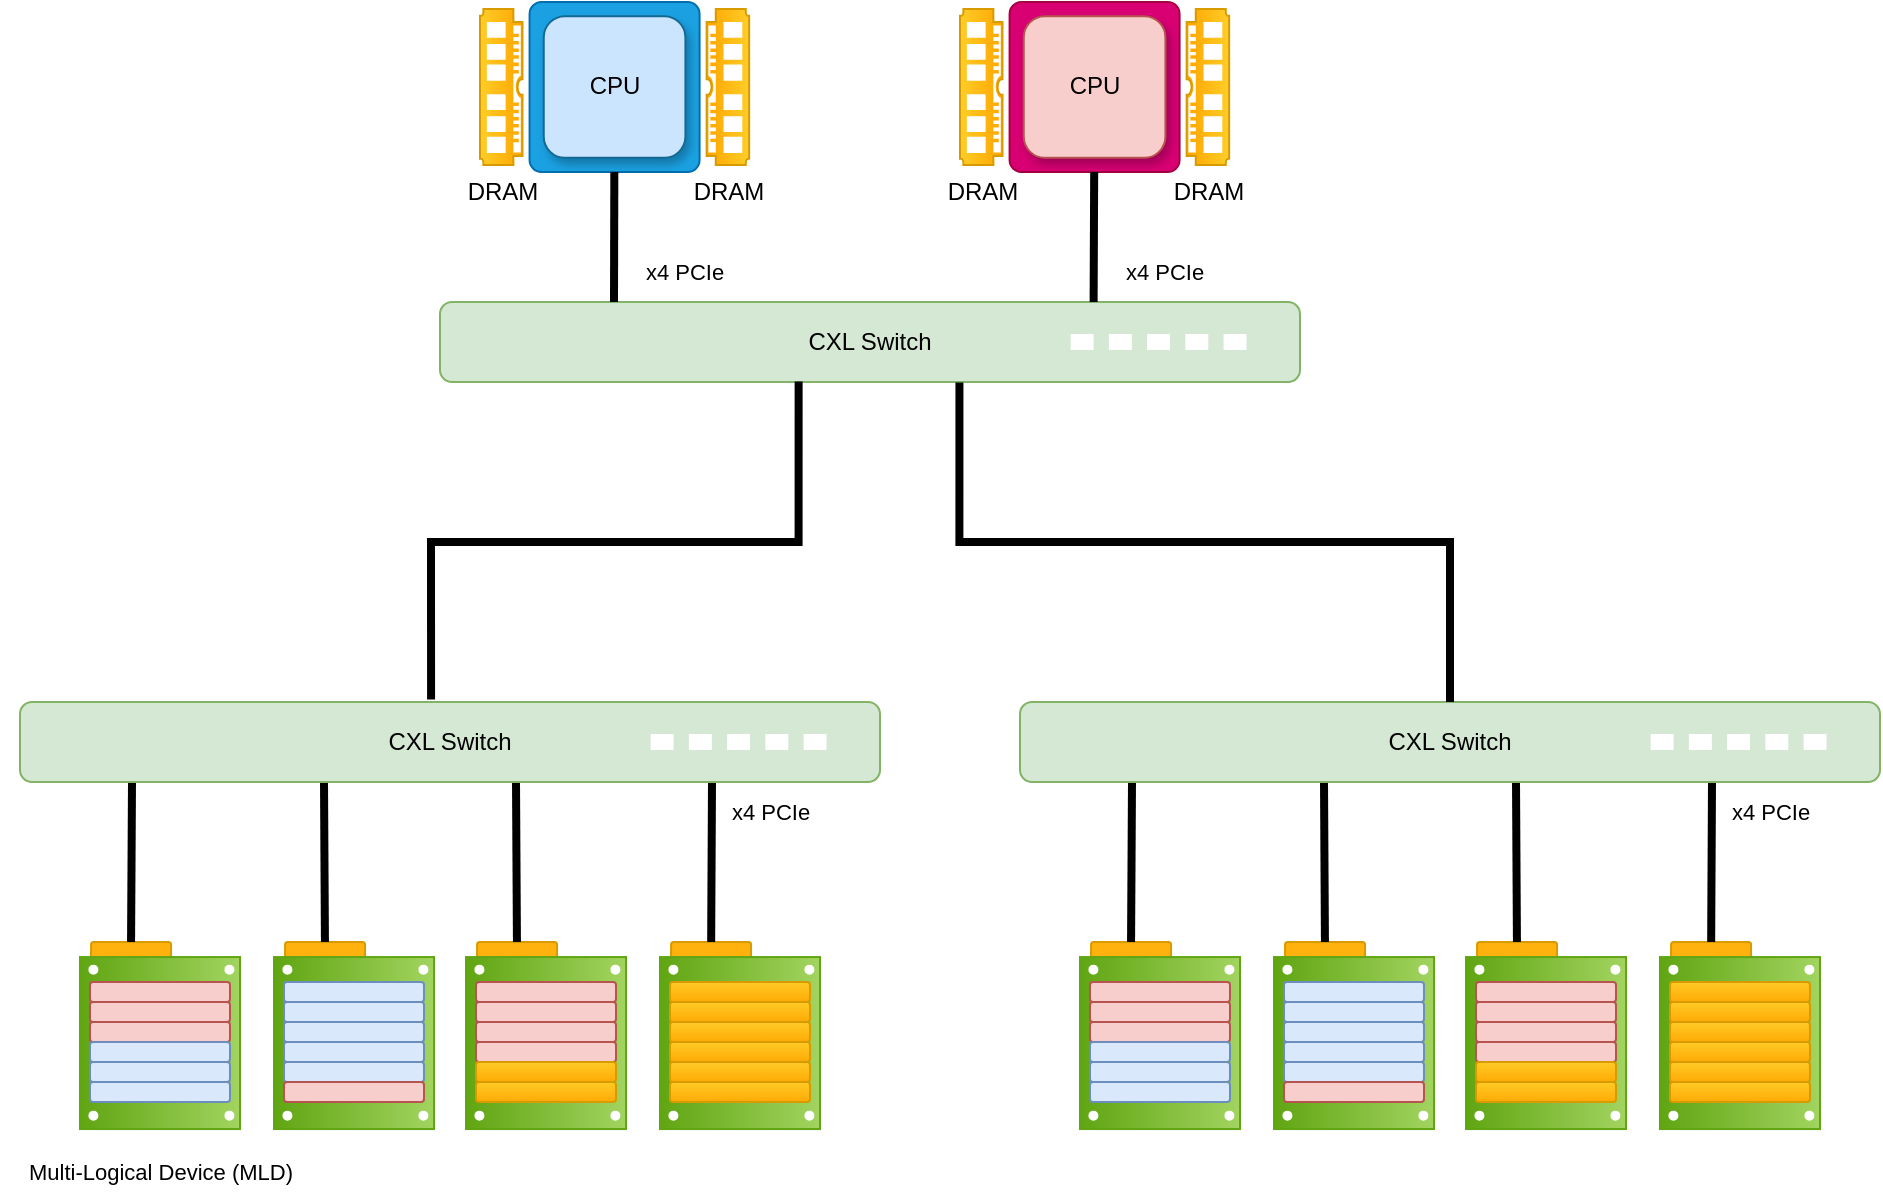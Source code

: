 <mxfile version="24.2.2" type="github">
  <diagram name="Page-1" id="A8W0ZlJkRZm1EOQpJBz_">
    <mxGraphModel dx="1273" dy="849" grid="1" gridSize="10" guides="1" tooltips="1" connect="1" arrows="1" fold="1" page="1" pageScale="1" pageWidth="850" pageHeight="1100" math="0" shadow="0">
      <root>
        <mxCell id="0" />
        <mxCell id="1" parent="0" />
        <mxCell id="uq200lhuQBNym-ZLv9r4-198" value="x4 PCIe" style="text;html=1;align=center;verticalAlign=middle;resizable=0;points=[];autosize=1;strokeColor=none;fillColor=none;fontFamily=Helvetica;fontSize=11;fontColor=default;labelBackgroundColor=default;" parent="1" vertex="1">
          <mxGeometry x="412.0" y="210" width="60" height="30" as="geometry" />
        </mxCell>
        <mxCell id="siB9gwOaP5ev9PkQdLU9-36" value="" style="group" parent="1" vertex="1" connectable="0">
          <mxGeometry x="320" y="240" width="430" height="40" as="geometry" />
        </mxCell>
        <mxCell id="siB9gwOaP5ev9PkQdLU9-27" value="CXL Switch" style="rounded=1;whiteSpace=wrap;html=1;fillColor=#d5e8d4;strokeColor=#82b366;" parent="siB9gwOaP5ev9PkQdLU9-36" vertex="1">
          <mxGeometry width="430" height="40" as="geometry" />
        </mxCell>
        <mxCell id="siB9gwOaP5ev9PkQdLU9-28" value="" style="rounded=0;whiteSpace=wrap;html=1;strokeColor=none;" parent="siB9gwOaP5ev9PkQdLU9-36" vertex="1">
          <mxGeometry x="315.333" y="16" width="11.467" height="8" as="geometry" />
        </mxCell>
        <mxCell id="siB9gwOaP5ev9PkQdLU9-32" value="" style="rounded=0;whiteSpace=wrap;html=1;strokeColor=none;" parent="siB9gwOaP5ev9PkQdLU9-36" vertex="1">
          <mxGeometry x="334.444" y="16" width="11.467" height="8" as="geometry" />
        </mxCell>
        <mxCell id="siB9gwOaP5ev9PkQdLU9-33" value="" style="rounded=0;whiteSpace=wrap;html=1;strokeColor=none;" parent="siB9gwOaP5ev9PkQdLU9-36" vertex="1">
          <mxGeometry x="353.556" y="16" width="11.467" height="8" as="geometry" />
        </mxCell>
        <mxCell id="siB9gwOaP5ev9PkQdLU9-34" value="" style="rounded=0;whiteSpace=wrap;html=1;strokeColor=none;" parent="siB9gwOaP5ev9PkQdLU9-36" vertex="1">
          <mxGeometry x="372.667" y="16" width="11.467" height="8" as="geometry" />
        </mxCell>
        <mxCell id="siB9gwOaP5ev9PkQdLU9-35" value="" style="rounded=0;whiteSpace=wrap;html=1;strokeColor=none;" parent="siB9gwOaP5ev9PkQdLU9-36" vertex="1">
          <mxGeometry x="391.778" y="16" width="11.467" height="8" as="geometry" />
        </mxCell>
        <mxCell id="siB9gwOaP5ev9PkQdLU9-102" value="" style="group" parent="1" vertex="1" connectable="0">
          <mxGeometry x="340" y="90" width="134.58" height="85" as="geometry" />
        </mxCell>
        <mxCell id="uq200lhuQBNym-ZLv9r4-11" value="" style="group;fillColor=default;gradientColor=none;strokeColor=none;" parent="siB9gwOaP5ev9PkQdLU9-102" connectable="0" vertex="1">
          <mxGeometry x="24.791" width="84.998" height="85" as="geometry" />
        </mxCell>
        <mxCell id="uq200lhuQBNym-ZLv9r4-2" value="" style="rounded=1;whiteSpace=wrap;html=1;arcSize=7;fillColor=#1ba1e2;strokeColor=#006EAF;fontColor=#ffffff;" parent="uq200lhuQBNym-ZLv9r4-11" vertex="1">
          <mxGeometry width="84.998" height="85" as="geometry" />
        </mxCell>
        <mxCell id="uq200lhuQBNym-ZLv9r4-3" value="CPU" style="rounded=1;whiteSpace=wrap;html=1;fillColor=#cce5ff;strokeColor=#146994;shadow=1;" parent="uq200lhuQBNym-ZLv9r4-11" vertex="1">
          <mxGeometry x="7.083" y="7.083" width="70.832" height="70.833" as="geometry" />
        </mxCell>
        <mxCell id="uq200lhuQBNym-ZLv9r4-13" value="DRAM" style="pointerEvents=1;shadow=0;dashed=0;html=1;strokeColor=#d79b00;fillColor=#ffcd28;labelPosition=center;verticalLabelPosition=bottom;verticalAlign=top;align=center;outlineConnect=0;shape=mxgraph.veeam.ram;fillStyle=auto;direction=north;gradientColor=#ffa500;" parent="siB9gwOaP5ev9PkQdLU9-102" vertex="1">
          <mxGeometry y="3.542" width="21.249" height="77.917" as="geometry" />
        </mxCell>
        <mxCell id="uq200lhuQBNym-ZLv9r4-48" value="DRAM" style="pointerEvents=1;shadow=0;dashed=0;html=1;strokeColor=#d79b00;fillColor=#ffcd28;labelPosition=center;verticalLabelPosition=bottom;verticalAlign=top;align=center;outlineConnect=0;shape=mxgraph.veeam.ram;fillStyle=auto;direction=south;gradientColor=#ffa500;flipV=1;" parent="siB9gwOaP5ev9PkQdLU9-102" vertex="1">
          <mxGeometry x="113.331" y="3.542" width="21.249" height="77.917" as="geometry" />
        </mxCell>
        <mxCell id="siB9gwOaP5ev9PkQdLU9-103" value="x4 PCIe" style="text;html=1;align=center;verticalAlign=middle;resizable=0;points=[];autosize=1;strokeColor=none;fillColor=none;fontFamily=Helvetica;fontSize=11;fontColor=default;labelBackgroundColor=default;" parent="1" vertex="1">
          <mxGeometry x="652" y="210" width="60" height="30" as="geometry" />
        </mxCell>
        <mxCell id="siB9gwOaP5ev9PkQdLU9-106" value="" style="group" parent="1" vertex="1" connectable="0">
          <mxGeometry x="580" y="90" width="134.58" height="85" as="geometry" />
        </mxCell>
        <mxCell id="siB9gwOaP5ev9PkQdLU9-107" value="" style="group;fillColor=default;gradientColor=none;strokeColor=none;" parent="siB9gwOaP5ev9PkQdLU9-106" connectable="0" vertex="1">
          <mxGeometry x="24.791" width="84.998" height="85" as="geometry" />
        </mxCell>
        <mxCell id="siB9gwOaP5ev9PkQdLU9-108" value="" style="rounded=1;whiteSpace=wrap;html=1;arcSize=7;fillColor=#d80073;strokeColor=#A50040;fontColor=#ffffff;" parent="siB9gwOaP5ev9PkQdLU9-107" vertex="1">
          <mxGeometry width="84.998" height="85" as="geometry" />
        </mxCell>
        <mxCell id="siB9gwOaP5ev9PkQdLU9-109" value="CPU" style="rounded=1;whiteSpace=wrap;html=1;fillColor=#f8cecc;strokeColor=#b85450;shadow=1;" parent="siB9gwOaP5ev9PkQdLU9-107" vertex="1">
          <mxGeometry x="7.083" y="7.083" width="70.832" height="70.833" as="geometry" />
        </mxCell>
        <mxCell id="siB9gwOaP5ev9PkQdLU9-110" value="DRAM" style="pointerEvents=1;shadow=0;dashed=0;html=1;strokeColor=#d79b00;fillColor=#ffcd28;labelPosition=center;verticalLabelPosition=bottom;verticalAlign=top;align=center;outlineConnect=0;shape=mxgraph.veeam.ram;fillStyle=auto;direction=north;gradientColor=#ffa500;" parent="siB9gwOaP5ev9PkQdLU9-106" vertex="1">
          <mxGeometry y="3.542" width="21.249" height="77.917" as="geometry" />
        </mxCell>
        <mxCell id="siB9gwOaP5ev9PkQdLU9-111" value="DRAM" style="pointerEvents=1;shadow=0;dashed=0;html=1;strokeColor=#d79b00;fillColor=#ffcd28;labelPosition=center;verticalLabelPosition=bottom;verticalAlign=top;align=center;outlineConnect=0;shape=mxgraph.veeam.ram;fillStyle=auto;direction=south;gradientColor=#ffa500;flipV=1;" parent="siB9gwOaP5ev9PkQdLU9-106" vertex="1">
          <mxGeometry x="113.331" y="3.542" width="21.249" height="77.917" as="geometry" />
        </mxCell>
        <mxCell id="j0kA9mQv0XeUaCMalJ7W-1" style="rounded=0;orthogonalLoop=1;jettySize=auto;html=1;endArrow=none;endFill=0;strokeWidth=4;" parent="1" source="uq200lhuQBNym-ZLv9r4-2" edge="1">
          <mxGeometry relative="1" as="geometry">
            <mxPoint x="407" y="240" as="targetPoint" />
          </mxGeometry>
        </mxCell>
        <mxCell id="j0kA9mQv0XeUaCMalJ7W-2" style="rounded=0;orthogonalLoop=1;jettySize=auto;html=1;entryX=0.76;entryY=0;entryDx=0;entryDy=0;entryPerimeter=0;strokeColor=default;strokeWidth=4;align=center;verticalAlign=middle;fontFamily=Helvetica;fontSize=11;fontColor=default;labelBackgroundColor=default;endArrow=none;endFill=0;" parent="1" source="siB9gwOaP5ev9PkQdLU9-108" target="siB9gwOaP5ev9PkQdLU9-27" edge="1">
          <mxGeometry relative="1" as="geometry" />
        </mxCell>
        <mxCell id="VBqdkLWTMI1Qyz4IS_f9-118" value="" style="group" connectable="0" vertex="1" parent="1">
          <mxGeometry x="333.0" y="559.999" width="80" height="93.531" as="geometry" />
        </mxCell>
        <mxCell id="VBqdkLWTMI1Qyz4IS_f9-119" value="" style="rounded=1;whiteSpace=wrap;html=1;direction=south;fillColor=#ffb20d;arcSize=7;strokeColor=#d79b00;rotation=90;" vertex="1" parent="VBqdkLWTMI1Qyz4IS_f9-118">
          <mxGeometry x="15.71" y="-10.179" width="19.641" height="40" as="geometry" />
        </mxCell>
        <mxCell id="VBqdkLWTMI1Qyz4IS_f9-120" value="" style="rounded=0;whiteSpace=wrap;html=1;strokeWidth=1;fillColor=#a2d460;strokeColor=#60a512;fontSize=10;gradientColor=#60a512;rotation=90;" vertex="1" parent="VBqdkLWTMI1Qyz4IS_f9-118">
          <mxGeometry x="-3.0" y="10.531" width="86" height="80" as="geometry" />
        </mxCell>
        <mxCell id="VBqdkLWTMI1Qyz4IS_f9-121" value="" style="ellipse;whiteSpace=wrap;html=1;aspect=fixed;strokeWidth=3;shadow=0;strokeColor=#ffffff;rotation=90;" vertex="1" parent="VBqdkLWTMI1Qyz4IS_f9-118">
          <mxGeometry x="73.71" y="12.821" width="2" height="2" as="geometry" />
        </mxCell>
        <mxCell id="VBqdkLWTMI1Qyz4IS_f9-122" value="" style="ellipse;whiteSpace=wrap;html=1;aspect=fixed;strokeWidth=3;shadow=0;strokeColor=#ffffff;rotation=90;" vertex="1" parent="VBqdkLWTMI1Qyz4IS_f9-118">
          <mxGeometry x="73.71" y="85.821" width="2" height="2" as="geometry" />
        </mxCell>
        <mxCell id="VBqdkLWTMI1Qyz4IS_f9-123" value="" style="ellipse;whiteSpace=wrap;html=1;aspect=fixed;strokeWidth=3;shadow=0;strokeColor=#ffffff;rotation=90;" vertex="1" parent="VBqdkLWTMI1Qyz4IS_f9-118">
          <mxGeometry x="5.71" y="12.821" width="2" height="2" as="geometry" />
        </mxCell>
        <mxCell id="VBqdkLWTMI1Qyz4IS_f9-124" value="" style="ellipse;whiteSpace=wrap;html=1;aspect=fixed;strokeWidth=3;shadow=0;strokeColor=#ffffff;rotation=90;" vertex="1" parent="VBqdkLWTMI1Qyz4IS_f9-118">
          <mxGeometry x="5.71" y="85.821" width="2" height="2" as="geometry" />
        </mxCell>
        <mxCell id="VBqdkLWTMI1Qyz4IS_f9-125" value="" style="rounded=1;whiteSpace=wrap;html=1;fillColor=#f8cecc;strokeColor=#b85450;" vertex="1" parent="VBqdkLWTMI1Qyz4IS_f9-118">
          <mxGeometry x="5" y="20" width="70" height="10" as="geometry" />
        </mxCell>
        <mxCell id="VBqdkLWTMI1Qyz4IS_f9-126" value="" style="rounded=1;whiteSpace=wrap;html=1;fillColor=#f8cecc;strokeColor=#b85450;" vertex="1" parent="VBqdkLWTMI1Qyz4IS_f9-118">
          <mxGeometry x="5" y="30" width="70" height="10" as="geometry" />
        </mxCell>
        <mxCell id="VBqdkLWTMI1Qyz4IS_f9-127" value="" style="rounded=1;whiteSpace=wrap;html=1;fillColor=#f8cecc;strokeColor=#b85450;" vertex="1" parent="VBqdkLWTMI1Qyz4IS_f9-118">
          <mxGeometry x="5" y="40" width="70" height="10" as="geometry" />
        </mxCell>
        <mxCell id="VBqdkLWTMI1Qyz4IS_f9-128" value="" style="rounded=1;whiteSpace=wrap;html=1;fillColor=#f8cecc;strokeColor=#b85450;" vertex="1" parent="VBqdkLWTMI1Qyz4IS_f9-118">
          <mxGeometry x="5" y="50" width="70" height="10" as="geometry" />
        </mxCell>
        <mxCell id="VBqdkLWTMI1Qyz4IS_f9-129" value="" style="rounded=1;whiteSpace=wrap;html=1;gradientColor=#ffaa05;fillColor=#ffcb26;strokeColor=#d79b00;" vertex="1" parent="VBqdkLWTMI1Qyz4IS_f9-118">
          <mxGeometry x="5" y="60" width="70" height="10" as="geometry" />
        </mxCell>
        <mxCell id="VBqdkLWTMI1Qyz4IS_f9-130" value="" style="rounded=1;whiteSpace=wrap;html=1;gradientColor=#ffaa05;fillColor=#ffcb26;strokeColor=#d79b00;" vertex="1" parent="VBqdkLWTMI1Qyz4IS_f9-118">
          <mxGeometry x="5" y="70" width="70" height="10" as="geometry" />
        </mxCell>
        <mxCell id="VBqdkLWTMI1Qyz4IS_f9-131" value="" style="group" connectable="0" vertex="1" parent="1">
          <mxGeometry x="430" y="559.999" width="80" height="93.531" as="geometry" />
        </mxCell>
        <mxCell id="VBqdkLWTMI1Qyz4IS_f9-132" value="" style="rounded=1;whiteSpace=wrap;html=1;direction=south;fillColor=#ffb20d;arcSize=7;strokeColor=#d79b00;rotation=90;" vertex="1" parent="VBqdkLWTMI1Qyz4IS_f9-131">
          <mxGeometry x="15.71" y="-10.179" width="19.641" height="40" as="geometry" />
        </mxCell>
        <mxCell id="VBqdkLWTMI1Qyz4IS_f9-133" value="" style="rounded=0;whiteSpace=wrap;html=1;strokeWidth=1;fillColor=#a2d460;strokeColor=#60a512;fontSize=10;gradientColor=#60a512;rotation=90;" vertex="1" parent="VBqdkLWTMI1Qyz4IS_f9-131">
          <mxGeometry x="-3.0" y="10.531" width="86" height="80" as="geometry" />
        </mxCell>
        <mxCell id="VBqdkLWTMI1Qyz4IS_f9-134" value="" style="ellipse;whiteSpace=wrap;html=1;aspect=fixed;strokeWidth=3;shadow=0;strokeColor=#ffffff;rotation=90;" vertex="1" parent="VBqdkLWTMI1Qyz4IS_f9-131">
          <mxGeometry x="73.71" y="12.821" width="2" height="2" as="geometry" />
        </mxCell>
        <mxCell id="VBqdkLWTMI1Qyz4IS_f9-135" value="" style="ellipse;whiteSpace=wrap;html=1;aspect=fixed;strokeWidth=3;shadow=0;strokeColor=#ffffff;rotation=90;" vertex="1" parent="VBqdkLWTMI1Qyz4IS_f9-131">
          <mxGeometry x="73.71" y="85.821" width="2" height="2" as="geometry" />
        </mxCell>
        <mxCell id="VBqdkLWTMI1Qyz4IS_f9-136" value="" style="ellipse;whiteSpace=wrap;html=1;aspect=fixed;strokeWidth=3;shadow=0;strokeColor=#ffffff;rotation=90;" vertex="1" parent="VBqdkLWTMI1Qyz4IS_f9-131">
          <mxGeometry x="5.71" y="12.821" width="2" height="2" as="geometry" />
        </mxCell>
        <mxCell id="VBqdkLWTMI1Qyz4IS_f9-137" value="" style="ellipse;whiteSpace=wrap;html=1;aspect=fixed;strokeWidth=3;shadow=0;strokeColor=#ffffff;rotation=90;" vertex="1" parent="VBqdkLWTMI1Qyz4IS_f9-131">
          <mxGeometry x="5.71" y="85.821" width="2" height="2" as="geometry" />
        </mxCell>
        <mxCell id="VBqdkLWTMI1Qyz4IS_f9-138" value="" style="rounded=1;whiteSpace=wrap;html=1;gradientColor=#ffaa05;fillColor=#ffcb26;strokeColor=#d79b00;" vertex="1" parent="VBqdkLWTMI1Qyz4IS_f9-131">
          <mxGeometry x="5" y="20" width="70" height="10" as="geometry" />
        </mxCell>
        <mxCell id="VBqdkLWTMI1Qyz4IS_f9-139" value="" style="rounded=1;whiteSpace=wrap;html=1;gradientColor=#ffaa05;fillColor=#ffcb26;strokeColor=#d79b00;" vertex="1" parent="VBqdkLWTMI1Qyz4IS_f9-131">
          <mxGeometry x="5" y="30" width="70" height="10" as="geometry" />
        </mxCell>
        <mxCell id="VBqdkLWTMI1Qyz4IS_f9-140" value="" style="rounded=1;whiteSpace=wrap;html=1;gradientColor=#ffaa05;fillColor=#ffcb26;strokeColor=#d79b00;" vertex="1" parent="VBqdkLWTMI1Qyz4IS_f9-131">
          <mxGeometry x="5" y="40" width="70" height="10" as="geometry" />
        </mxCell>
        <mxCell id="VBqdkLWTMI1Qyz4IS_f9-141" value="" style="rounded=1;whiteSpace=wrap;html=1;gradientColor=#ffaa05;fillColor=#ffcb26;strokeColor=#d79b00;" vertex="1" parent="VBqdkLWTMI1Qyz4IS_f9-131">
          <mxGeometry x="5" y="50" width="70" height="10" as="geometry" />
        </mxCell>
        <mxCell id="VBqdkLWTMI1Qyz4IS_f9-142" value="" style="rounded=1;whiteSpace=wrap;html=1;gradientColor=#ffaa05;fillColor=#ffcb26;strokeColor=#d79b00;" vertex="1" parent="VBqdkLWTMI1Qyz4IS_f9-131">
          <mxGeometry x="5" y="60" width="70" height="10" as="geometry" />
        </mxCell>
        <mxCell id="VBqdkLWTMI1Qyz4IS_f9-143" value="" style="rounded=1;whiteSpace=wrap;html=1;gradientColor=#ffaa05;fillColor=#ffcb26;strokeColor=#d79b00;" vertex="1" parent="VBqdkLWTMI1Qyz4IS_f9-131">
          <mxGeometry x="5" y="70" width="70" height="10" as="geometry" />
        </mxCell>
        <mxCell id="VBqdkLWTMI1Qyz4IS_f9-144" value="" style="group" connectable="0" vertex="1" parent="1">
          <mxGeometry x="140.0" y="559.999" width="80" height="93.531" as="geometry" />
        </mxCell>
        <mxCell id="VBqdkLWTMI1Qyz4IS_f9-145" value="" style="rounded=1;whiteSpace=wrap;html=1;direction=south;fillColor=#ffb20d;arcSize=7;strokeColor=#d79b00;rotation=90;" vertex="1" parent="VBqdkLWTMI1Qyz4IS_f9-144">
          <mxGeometry x="15.71" y="-10.179" width="19.641" height="40" as="geometry" />
        </mxCell>
        <mxCell id="VBqdkLWTMI1Qyz4IS_f9-146" value="" style="rounded=0;whiteSpace=wrap;html=1;strokeWidth=1;fillColor=#a2d460;strokeColor=#60a512;fontSize=10;gradientColor=#60a512;rotation=90;" vertex="1" parent="VBqdkLWTMI1Qyz4IS_f9-144">
          <mxGeometry x="-3.0" y="10.531" width="86" height="80" as="geometry" />
        </mxCell>
        <mxCell id="VBqdkLWTMI1Qyz4IS_f9-147" value="" style="ellipse;whiteSpace=wrap;html=1;aspect=fixed;strokeWidth=3;shadow=0;strokeColor=#ffffff;rotation=90;" vertex="1" parent="VBqdkLWTMI1Qyz4IS_f9-144">
          <mxGeometry x="73.71" y="12.821" width="2" height="2" as="geometry" />
        </mxCell>
        <mxCell id="VBqdkLWTMI1Qyz4IS_f9-148" value="" style="ellipse;whiteSpace=wrap;html=1;aspect=fixed;strokeWidth=3;shadow=0;strokeColor=#ffffff;rotation=90;" vertex="1" parent="VBqdkLWTMI1Qyz4IS_f9-144">
          <mxGeometry x="73.71" y="85.821" width="2" height="2" as="geometry" />
        </mxCell>
        <mxCell id="VBqdkLWTMI1Qyz4IS_f9-149" value="" style="ellipse;whiteSpace=wrap;html=1;aspect=fixed;strokeWidth=3;shadow=0;strokeColor=#ffffff;rotation=90;" vertex="1" parent="VBqdkLWTMI1Qyz4IS_f9-144">
          <mxGeometry x="5.71" y="12.821" width="2" height="2" as="geometry" />
        </mxCell>
        <mxCell id="VBqdkLWTMI1Qyz4IS_f9-150" value="" style="ellipse;whiteSpace=wrap;html=1;aspect=fixed;strokeWidth=3;shadow=0;strokeColor=#ffffff;rotation=90;" vertex="1" parent="VBqdkLWTMI1Qyz4IS_f9-144">
          <mxGeometry x="5.71" y="85.821" width="2" height="2" as="geometry" />
        </mxCell>
        <mxCell id="VBqdkLWTMI1Qyz4IS_f9-151" value="" style="rounded=1;whiteSpace=wrap;html=1;fillColor=#f8cecc;strokeColor=#b85450;" vertex="1" parent="VBqdkLWTMI1Qyz4IS_f9-144">
          <mxGeometry x="5" y="20" width="70" height="10" as="geometry" />
        </mxCell>
        <mxCell id="VBqdkLWTMI1Qyz4IS_f9-152" value="" style="rounded=1;whiteSpace=wrap;html=1;fillColor=#f8cecc;strokeColor=#b85450;" vertex="1" parent="VBqdkLWTMI1Qyz4IS_f9-144">
          <mxGeometry x="5" y="30" width="70" height="10" as="geometry" />
        </mxCell>
        <mxCell id="VBqdkLWTMI1Qyz4IS_f9-153" value="" style="rounded=1;whiteSpace=wrap;html=1;fillColor=#f8cecc;strokeColor=#b85450;" vertex="1" parent="VBqdkLWTMI1Qyz4IS_f9-144">
          <mxGeometry x="5" y="40" width="70" height="10" as="geometry" />
        </mxCell>
        <mxCell id="VBqdkLWTMI1Qyz4IS_f9-154" value="" style="rounded=1;whiteSpace=wrap;html=1;fillColor=#dae8fc;strokeColor=#6c8ebf;" vertex="1" parent="VBqdkLWTMI1Qyz4IS_f9-144">
          <mxGeometry x="5" y="50" width="70" height="10" as="geometry" />
        </mxCell>
        <mxCell id="VBqdkLWTMI1Qyz4IS_f9-155" value="" style="rounded=1;whiteSpace=wrap;html=1;fillColor=#dae8fc;strokeColor=#6c8ebf;" vertex="1" parent="VBqdkLWTMI1Qyz4IS_f9-144">
          <mxGeometry x="5" y="60" width="70" height="10" as="geometry" />
        </mxCell>
        <mxCell id="VBqdkLWTMI1Qyz4IS_f9-156" value="" style="rounded=1;whiteSpace=wrap;html=1;fillColor=#dae8fc;strokeColor=#6c8ebf;" vertex="1" parent="VBqdkLWTMI1Qyz4IS_f9-144">
          <mxGeometry x="5" y="70" width="70" height="10" as="geometry" />
        </mxCell>
        <mxCell id="VBqdkLWTMI1Qyz4IS_f9-157" value="Multi-Logical Device (MLD)" style="text;html=1;align=center;verticalAlign=middle;resizable=0;points=[];autosize=1;strokeColor=none;fillColor=none;fontFamily=Helvetica;fontSize=11;fontColor=default;labelBackgroundColor=default;" vertex="1" parent="1">
          <mxGeometry x="100.0" y="660" width="160" height="30" as="geometry" />
        </mxCell>
        <mxCell id="VBqdkLWTMI1Qyz4IS_f9-158" value="" style="group" connectable="0" vertex="1" parent="1">
          <mxGeometry x="237.0" y="559.999" width="80" height="93.531" as="geometry" />
        </mxCell>
        <mxCell id="VBqdkLWTMI1Qyz4IS_f9-159" value="" style="rounded=1;whiteSpace=wrap;html=1;direction=south;fillColor=#ffb20d;arcSize=7;strokeColor=#d79b00;rotation=90;" vertex="1" parent="VBqdkLWTMI1Qyz4IS_f9-158">
          <mxGeometry x="15.71" y="-10.179" width="19.641" height="40" as="geometry" />
        </mxCell>
        <mxCell id="VBqdkLWTMI1Qyz4IS_f9-160" value="" style="rounded=0;whiteSpace=wrap;html=1;strokeWidth=1;fillColor=#a2d460;strokeColor=#60a512;fontSize=10;gradientColor=#60a512;rotation=90;" vertex="1" parent="VBqdkLWTMI1Qyz4IS_f9-158">
          <mxGeometry x="-3.0" y="10.531" width="86" height="80" as="geometry" />
        </mxCell>
        <mxCell id="VBqdkLWTMI1Qyz4IS_f9-161" value="" style="ellipse;whiteSpace=wrap;html=1;aspect=fixed;strokeWidth=3;shadow=0;strokeColor=#ffffff;rotation=90;" vertex="1" parent="VBqdkLWTMI1Qyz4IS_f9-158">
          <mxGeometry x="73.71" y="12.821" width="2" height="2" as="geometry" />
        </mxCell>
        <mxCell id="VBqdkLWTMI1Qyz4IS_f9-162" value="" style="ellipse;whiteSpace=wrap;html=1;aspect=fixed;strokeWidth=3;shadow=0;strokeColor=#ffffff;rotation=90;" vertex="1" parent="VBqdkLWTMI1Qyz4IS_f9-158">
          <mxGeometry x="73.71" y="85.821" width="2" height="2" as="geometry" />
        </mxCell>
        <mxCell id="VBqdkLWTMI1Qyz4IS_f9-163" value="" style="ellipse;whiteSpace=wrap;html=1;aspect=fixed;strokeWidth=3;shadow=0;strokeColor=#ffffff;rotation=90;" vertex="1" parent="VBqdkLWTMI1Qyz4IS_f9-158">
          <mxGeometry x="5.71" y="12.821" width="2" height="2" as="geometry" />
        </mxCell>
        <mxCell id="VBqdkLWTMI1Qyz4IS_f9-164" value="" style="ellipse;whiteSpace=wrap;html=1;aspect=fixed;strokeWidth=3;shadow=0;strokeColor=#ffffff;rotation=90;" vertex="1" parent="VBqdkLWTMI1Qyz4IS_f9-158">
          <mxGeometry x="5.71" y="85.821" width="2" height="2" as="geometry" />
        </mxCell>
        <mxCell id="VBqdkLWTMI1Qyz4IS_f9-165" value="" style="rounded=1;whiteSpace=wrap;html=1;fillColor=#dae8fc;strokeColor=#6c8ebf;" vertex="1" parent="VBqdkLWTMI1Qyz4IS_f9-158">
          <mxGeometry x="5" y="20" width="70" height="10" as="geometry" />
        </mxCell>
        <mxCell id="VBqdkLWTMI1Qyz4IS_f9-166" value="" style="rounded=1;whiteSpace=wrap;html=1;fillColor=#dae8fc;strokeColor=#6c8ebf;" vertex="1" parent="VBqdkLWTMI1Qyz4IS_f9-158">
          <mxGeometry x="5" y="30" width="70" height="10" as="geometry" />
        </mxCell>
        <mxCell id="VBqdkLWTMI1Qyz4IS_f9-167" value="" style="rounded=1;whiteSpace=wrap;html=1;fillColor=#dae8fc;strokeColor=#6c8ebf;" vertex="1" parent="VBqdkLWTMI1Qyz4IS_f9-158">
          <mxGeometry x="5" y="40" width="70" height="10" as="geometry" />
        </mxCell>
        <mxCell id="VBqdkLWTMI1Qyz4IS_f9-168" value="" style="rounded=1;whiteSpace=wrap;html=1;fillColor=#dae8fc;strokeColor=#6c8ebf;" vertex="1" parent="VBqdkLWTMI1Qyz4IS_f9-158">
          <mxGeometry x="5" y="50" width="70" height="10" as="geometry" />
        </mxCell>
        <mxCell id="VBqdkLWTMI1Qyz4IS_f9-169" value="" style="rounded=1;whiteSpace=wrap;html=1;fillColor=#dae8fc;strokeColor=#6c8ebf;" vertex="1" parent="VBqdkLWTMI1Qyz4IS_f9-158">
          <mxGeometry x="5" y="60" width="70" height="10" as="geometry" />
        </mxCell>
        <mxCell id="VBqdkLWTMI1Qyz4IS_f9-170" value="" style="rounded=1;whiteSpace=wrap;html=1;fillColor=#f8cecc;strokeColor=#b85450;" vertex="1" parent="VBqdkLWTMI1Qyz4IS_f9-158">
          <mxGeometry x="5" y="70" width="70" height="10" as="geometry" />
        </mxCell>
        <mxCell id="VBqdkLWTMI1Qyz4IS_f9-171" style="rounded=0;orthogonalLoop=1;jettySize=auto;html=1;entryX=0.5;entryY=1;entryDx=0;entryDy=0;strokeColor=default;strokeWidth=4;align=center;verticalAlign=middle;fontFamily=Helvetica;fontSize=11;fontColor=default;labelBackgroundColor=default;endArrow=none;endFill=0;exitX=0.176;exitY=0.995;exitDx=0;exitDy=0;exitPerimeter=0;" edge="1" parent="1" target="VBqdkLWTMI1Qyz4IS_f9-145">
          <mxGeometry relative="1" as="geometry">
            <mxPoint x="166" y="480" as="sourcePoint" />
          </mxGeometry>
        </mxCell>
        <mxCell id="VBqdkLWTMI1Qyz4IS_f9-172" style="rounded=0;orthogonalLoop=1;jettySize=auto;html=1;entryX=0.4;entryY=1;entryDx=0;entryDy=0;entryPerimeter=0;strokeColor=default;strokeWidth=4;align=center;verticalAlign=middle;fontFamily=Helvetica;fontSize=11;fontColor=default;labelBackgroundColor=default;endArrow=none;endFill=0;" edge="1" parent="1" source="VBqdkLWTMI1Qyz4IS_f9-159">
          <mxGeometry relative="1" as="geometry">
            <mxPoint x="262" y="480" as="targetPoint" />
          </mxGeometry>
        </mxCell>
        <mxCell id="VBqdkLWTMI1Qyz4IS_f9-173" style="rounded=0;orthogonalLoop=1;jettySize=auto;html=1;entryX=0.623;entryY=1;entryDx=0;entryDy=0;entryPerimeter=0;strokeColor=default;strokeWidth=4;align=center;verticalAlign=middle;fontFamily=Helvetica;fontSize=11;fontColor=default;labelBackgroundColor=default;endArrow=none;endFill=0;" edge="1" parent="1" source="VBqdkLWTMI1Qyz4IS_f9-119">
          <mxGeometry relative="1" as="geometry">
            <mxPoint x="358" y="480" as="targetPoint" />
          </mxGeometry>
        </mxCell>
        <mxCell id="VBqdkLWTMI1Qyz4IS_f9-174" style="rounded=0;orthogonalLoop=1;jettySize=auto;html=1;entryX=0.852;entryY=1;entryDx=0;entryDy=0;entryPerimeter=0;strokeColor=default;strokeWidth=4;align=center;verticalAlign=middle;fontFamily=Helvetica;fontSize=11;fontColor=default;labelBackgroundColor=default;endArrow=none;endFill=0;" edge="1" parent="1" source="VBqdkLWTMI1Qyz4IS_f9-132">
          <mxGeometry relative="1" as="geometry">
            <mxPoint x="456" y="480" as="targetPoint" />
          </mxGeometry>
        </mxCell>
        <mxCell id="VBqdkLWTMI1Qyz4IS_f9-175" value="x4 PCIe" style="text;html=1;align=center;verticalAlign=middle;resizable=0;points=[];autosize=1;strokeColor=none;fillColor=none;fontFamily=Helvetica;fontSize=11;fontColor=default;labelBackgroundColor=default;" vertex="1" parent="1">
          <mxGeometry x="455" y="480" width="60" height="30" as="geometry" />
        </mxCell>
        <mxCell id="VBqdkLWTMI1Qyz4IS_f9-176" value="" style="group" vertex="1" connectable="0" parent="1">
          <mxGeometry x="110" y="440" width="430" height="40" as="geometry" />
        </mxCell>
        <mxCell id="VBqdkLWTMI1Qyz4IS_f9-177" value="CXL Switch" style="rounded=1;whiteSpace=wrap;html=1;fillColor=#d5e8d4;strokeColor=#82b366;" vertex="1" parent="VBqdkLWTMI1Qyz4IS_f9-176">
          <mxGeometry width="430" height="40" as="geometry" />
        </mxCell>
        <mxCell id="VBqdkLWTMI1Qyz4IS_f9-178" value="" style="rounded=0;whiteSpace=wrap;html=1;strokeColor=none;" vertex="1" parent="VBqdkLWTMI1Qyz4IS_f9-176">
          <mxGeometry x="315.333" y="16" width="11.467" height="8" as="geometry" />
        </mxCell>
        <mxCell id="VBqdkLWTMI1Qyz4IS_f9-179" value="" style="rounded=0;whiteSpace=wrap;html=1;strokeColor=none;" vertex="1" parent="VBqdkLWTMI1Qyz4IS_f9-176">
          <mxGeometry x="334.444" y="16" width="11.467" height="8" as="geometry" />
        </mxCell>
        <mxCell id="VBqdkLWTMI1Qyz4IS_f9-180" value="" style="rounded=0;whiteSpace=wrap;html=1;strokeColor=none;" vertex="1" parent="VBqdkLWTMI1Qyz4IS_f9-176">
          <mxGeometry x="353.556" y="16" width="11.467" height="8" as="geometry" />
        </mxCell>
        <mxCell id="VBqdkLWTMI1Qyz4IS_f9-181" value="" style="rounded=0;whiteSpace=wrap;html=1;strokeColor=none;" vertex="1" parent="VBqdkLWTMI1Qyz4IS_f9-176">
          <mxGeometry x="372.667" y="16" width="11.467" height="8" as="geometry" />
        </mxCell>
        <mxCell id="VBqdkLWTMI1Qyz4IS_f9-182" value="" style="rounded=0;whiteSpace=wrap;html=1;strokeColor=none;" vertex="1" parent="VBqdkLWTMI1Qyz4IS_f9-176">
          <mxGeometry x="391.778" y="16" width="11.467" height="8" as="geometry" />
        </mxCell>
        <mxCell id="VBqdkLWTMI1Qyz4IS_f9-183" style="rounded=0;orthogonalLoop=1;jettySize=auto;html=1;endArrow=none;endFill=0;strokeWidth=4;entryX=0.478;entryY=-0.031;entryDx=0;entryDy=0;entryPerimeter=0;edgeStyle=orthogonalEdgeStyle;exitX=0.417;exitY=0.995;exitDx=0;exitDy=0;exitPerimeter=0;" edge="1" parent="1" source="siB9gwOaP5ev9PkQdLU9-27" target="VBqdkLWTMI1Qyz4IS_f9-177">
          <mxGeometry relative="1" as="geometry">
            <mxPoint x="540" y="345" as="targetPoint" />
            <mxPoint x="540" y="280" as="sourcePoint" />
          </mxGeometry>
        </mxCell>
        <mxCell id="VBqdkLWTMI1Qyz4IS_f9-184" value="" style="group" connectable="0" vertex="1" parent="1">
          <mxGeometry x="833" y="559.999" width="80" height="93.531" as="geometry" />
        </mxCell>
        <mxCell id="VBqdkLWTMI1Qyz4IS_f9-185" value="" style="rounded=1;whiteSpace=wrap;html=1;direction=south;fillColor=#ffb20d;arcSize=7;strokeColor=#d79b00;rotation=90;" vertex="1" parent="VBqdkLWTMI1Qyz4IS_f9-184">
          <mxGeometry x="15.71" y="-10.179" width="19.641" height="40" as="geometry" />
        </mxCell>
        <mxCell id="VBqdkLWTMI1Qyz4IS_f9-186" value="" style="rounded=0;whiteSpace=wrap;html=1;strokeWidth=1;fillColor=#a2d460;strokeColor=#60a512;fontSize=10;gradientColor=#60a512;rotation=90;" vertex="1" parent="VBqdkLWTMI1Qyz4IS_f9-184">
          <mxGeometry x="-3.0" y="10.531" width="86" height="80" as="geometry" />
        </mxCell>
        <mxCell id="VBqdkLWTMI1Qyz4IS_f9-187" value="" style="ellipse;whiteSpace=wrap;html=1;aspect=fixed;strokeWidth=3;shadow=0;strokeColor=#ffffff;rotation=90;" vertex="1" parent="VBqdkLWTMI1Qyz4IS_f9-184">
          <mxGeometry x="73.71" y="12.821" width="2" height="2" as="geometry" />
        </mxCell>
        <mxCell id="VBqdkLWTMI1Qyz4IS_f9-188" value="" style="ellipse;whiteSpace=wrap;html=1;aspect=fixed;strokeWidth=3;shadow=0;strokeColor=#ffffff;rotation=90;" vertex="1" parent="VBqdkLWTMI1Qyz4IS_f9-184">
          <mxGeometry x="73.71" y="85.821" width="2" height="2" as="geometry" />
        </mxCell>
        <mxCell id="VBqdkLWTMI1Qyz4IS_f9-189" value="" style="ellipse;whiteSpace=wrap;html=1;aspect=fixed;strokeWidth=3;shadow=0;strokeColor=#ffffff;rotation=90;" vertex="1" parent="VBqdkLWTMI1Qyz4IS_f9-184">
          <mxGeometry x="5.71" y="12.821" width="2" height="2" as="geometry" />
        </mxCell>
        <mxCell id="VBqdkLWTMI1Qyz4IS_f9-190" value="" style="ellipse;whiteSpace=wrap;html=1;aspect=fixed;strokeWidth=3;shadow=0;strokeColor=#ffffff;rotation=90;" vertex="1" parent="VBqdkLWTMI1Qyz4IS_f9-184">
          <mxGeometry x="5.71" y="85.821" width="2" height="2" as="geometry" />
        </mxCell>
        <mxCell id="VBqdkLWTMI1Qyz4IS_f9-191" value="" style="rounded=1;whiteSpace=wrap;html=1;fillColor=#f8cecc;strokeColor=#b85450;" vertex="1" parent="VBqdkLWTMI1Qyz4IS_f9-184">
          <mxGeometry x="5" y="20" width="70" height="10" as="geometry" />
        </mxCell>
        <mxCell id="VBqdkLWTMI1Qyz4IS_f9-192" value="" style="rounded=1;whiteSpace=wrap;html=1;fillColor=#f8cecc;strokeColor=#b85450;" vertex="1" parent="VBqdkLWTMI1Qyz4IS_f9-184">
          <mxGeometry x="5" y="30" width="70" height="10" as="geometry" />
        </mxCell>
        <mxCell id="VBqdkLWTMI1Qyz4IS_f9-193" value="" style="rounded=1;whiteSpace=wrap;html=1;fillColor=#f8cecc;strokeColor=#b85450;" vertex="1" parent="VBqdkLWTMI1Qyz4IS_f9-184">
          <mxGeometry x="5" y="40" width="70" height="10" as="geometry" />
        </mxCell>
        <mxCell id="VBqdkLWTMI1Qyz4IS_f9-194" value="" style="rounded=1;whiteSpace=wrap;html=1;fillColor=#f8cecc;strokeColor=#b85450;" vertex="1" parent="VBqdkLWTMI1Qyz4IS_f9-184">
          <mxGeometry x="5" y="50" width="70" height="10" as="geometry" />
        </mxCell>
        <mxCell id="VBqdkLWTMI1Qyz4IS_f9-195" value="" style="rounded=1;whiteSpace=wrap;html=1;gradientColor=#ffaa05;fillColor=#ffcb26;strokeColor=#d79b00;" vertex="1" parent="VBqdkLWTMI1Qyz4IS_f9-184">
          <mxGeometry x="5" y="60" width="70" height="10" as="geometry" />
        </mxCell>
        <mxCell id="VBqdkLWTMI1Qyz4IS_f9-196" value="" style="rounded=1;whiteSpace=wrap;html=1;gradientColor=#ffaa05;fillColor=#ffcb26;strokeColor=#d79b00;" vertex="1" parent="VBqdkLWTMI1Qyz4IS_f9-184">
          <mxGeometry x="5" y="70" width="70" height="10" as="geometry" />
        </mxCell>
        <mxCell id="VBqdkLWTMI1Qyz4IS_f9-197" value="" style="group" connectable="0" vertex="1" parent="1">
          <mxGeometry x="930" y="559.999" width="80" height="93.531" as="geometry" />
        </mxCell>
        <mxCell id="VBqdkLWTMI1Qyz4IS_f9-198" value="" style="rounded=1;whiteSpace=wrap;html=1;direction=south;fillColor=#ffb20d;arcSize=7;strokeColor=#d79b00;rotation=90;" vertex="1" parent="VBqdkLWTMI1Qyz4IS_f9-197">
          <mxGeometry x="15.71" y="-10.179" width="19.641" height="40" as="geometry" />
        </mxCell>
        <mxCell id="VBqdkLWTMI1Qyz4IS_f9-199" value="" style="rounded=0;whiteSpace=wrap;html=1;strokeWidth=1;fillColor=#a2d460;strokeColor=#60a512;fontSize=10;gradientColor=#60a512;rotation=90;" vertex="1" parent="VBqdkLWTMI1Qyz4IS_f9-197">
          <mxGeometry x="-3.0" y="10.531" width="86" height="80" as="geometry" />
        </mxCell>
        <mxCell id="VBqdkLWTMI1Qyz4IS_f9-200" value="" style="ellipse;whiteSpace=wrap;html=1;aspect=fixed;strokeWidth=3;shadow=0;strokeColor=#ffffff;rotation=90;" vertex="1" parent="VBqdkLWTMI1Qyz4IS_f9-197">
          <mxGeometry x="73.71" y="12.821" width="2" height="2" as="geometry" />
        </mxCell>
        <mxCell id="VBqdkLWTMI1Qyz4IS_f9-201" value="" style="ellipse;whiteSpace=wrap;html=1;aspect=fixed;strokeWidth=3;shadow=0;strokeColor=#ffffff;rotation=90;" vertex="1" parent="VBqdkLWTMI1Qyz4IS_f9-197">
          <mxGeometry x="73.71" y="85.821" width="2" height="2" as="geometry" />
        </mxCell>
        <mxCell id="VBqdkLWTMI1Qyz4IS_f9-202" value="" style="ellipse;whiteSpace=wrap;html=1;aspect=fixed;strokeWidth=3;shadow=0;strokeColor=#ffffff;rotation=90;" vertex="1" parent="VBqdkLWTMI1Qyz4IS_f9-197">
          <mxGeometry x="5.71" y="12.821" width="2" height="2" as="geometry" />
        </mxCell>
        <mxCell id="VBqdkLWTMI1Qyz4IS_f9-203" value="" style="ellipse;whiteSpace=wrap;html=1;aspect=fixed;strokeWidth=3;shadow=0;strokeColor=#ffffff;rotation=90;" vertex="1" parent="VBqdkLWTMI1Qyz4IS_f9-197">
          <mxGeometry x="5.71" y="85.821" width="2" height="2" as="geometry" />
        </mxCell>
        <mxCell id="VBqdkLWTMI1Qyz4IS_f9-204" value="" style="rounded=1;whiteSpace=wrap;html=1;gradientColor=#ffaa05;fillColor=#ffcb26;strokeColor=#d79b00;" vertex="1" parent="VBqdkLWTMI1Qyz4IS_f9-197">
          <mxGeometry x="5" y="20" width="70" height="10" as="geometry" />
        </mxCell>
        <mxCell id="VBqdkLWTMI1Qyz4IS_f9-205" value="" style="rounded=1;whiteSpace=wrap;html=1;gradientColor=#ffaa05;fillColor=#ffcb26;strokeColor=#d79b00;" vertex="1" parent="VBqdkLWTMI1Qyz4IS_f9-197">
          <mxGeometry x="5" y="30" width="70" height="10" as="geometry" />
        </mxCell>
        <mxCell id="VBqdkLWTMI1Qyz4IS_f9-206" value="" style="rounded=1;whiteSpace=wrap;html=1;gradientColor=#ffaa05;fillColor=#ffcb26;strokeColor=#d79b00;" vertex="1" parent="VBqdkLWTMI1Qyz4IS_f9-197">
          <mxGeometry x="5" y="40" width="70" height="10" as="geometry" />
        </mxCell>
        <mxCell id="VBqdkLWTMI1Qyz4IS_f9-207" value="" style="rounded=1;whiteSpace=wrap;html=1;gradientColor=#ffaa05;fillColor=#ffcb26;strokeColor=#d79b00;" vertex="1" parent="VBqdkLWTMI1Qyz4IS_f9-197">
          <mxGeometry x="5" y="50" width="70" height="10" as="geometry" />
        </mxCell>
        <mxCell id="VBqdkLWTMI1Qyz4IS_f9-208" value="" style="rounded=1;whiteSpace=wrap;html=1;gradientColor=#ffaa05;fillColor=#ffcb26;strokeColor=#d79b00;" vertex="1" parent="VBqdkLWTMI1Qyz4IS_f9-197">
          <mxGeometry x="5" y="60" width="70" height="10" as="geometry" />
        </mxCell>
        <mxCell id="VBqdkLWTMI1Qyz4IS_f9-209" value="" style="rounded=1;whiteSpace=wrap;html=1;gradientColor=#ffaa05;fillColor=#ffcb26;strokeColor=#d79b00;" vertex="1" parent="VBqdkLWTMI1Qyz4IS_f9-197">
          <mxGeometry x="5" y="70" width="70" height="10" as="geometry" />
        </mxCell>
        <mxCell id="VBqdkLWTMI1Qyz4IS_f9-210" value="" style="group" connectable="0" vertex="1" parent="1">
          <mxGeometry x="640" y="559.999" width="80" height="93.531" as="geometry" />
        </mxCell>
        <mxCell id="VBqdkLWTMI1Qyz4IS_f9-211" value="" style="rounded=1;whiteSpace=wrap;html=1;direction=south;fillColor=#ffb20d;arcSize=7;strokeColor=#d79b00;rotation=90;" vertex="1" parent="VBqdkLWTMI1Qyz4IS_f9-210">
          <mxGeometry x="15.71" y="-10.179" width="19.641" height="40" as="geometry" />
        </mxCell>
        <mxCell id="VBqdkLWTMI1Qyz4IS_f9-212" value="" style="rounded=0;whiteSpace=wrap;html=1;strokeWidth=1;fillColor=#a2d460;strokeColor=#60a512;fontSize=10;gradientColor=#60a512;rotation=90;" vertex="1" parent="VBqdkLWTMI1Qyz4IS_f9-210">
          <mxGeometry x="-3.0" y="10.531" width="86" height="80" as="geometry" />
        </mxCell>
        <mxCell id="VBqdkLWTMI1Qyz4IS_f9-213" value="" style="ellipse;whiteSpace=wrap;html=1;aspect=fixed;strokeWidth=3;shadow=0;strokeColor=#ffffff;rotation=90;" vertex="1" parent="VBqdkLWTMI1Qyz4IS_f9-210">
          <mxGeometry x="73.71" y="12.821" width="2" height="2" as="geometry" />
        </mxCell>
        <mxCell id="VBqdkLWTMI1Qyz4IS_f9-214" value="" style="ellipse;whiteSpace=wrap;html=1;aspect=fixed;strokeWidth=3;shadow=0;strokeColor=#ffffff;rotation=90;" vertex="1" parent="VBqdkLWTMI1Qyz4IS_f9-210">
          <mxGeometry x="73.71" y="85.821" width="2" height="2" as="geometry" />
        </mxCell>
        <mxCell id="VBqdkLWTMI1Qyz4IS_f9-215" value="" style="ellipse;whiteSpace=wrap;html=1;aspect=fixed;strokeWidth=3;shadow=0;strokeColor=#ffffff;rotation=90;" vertex="1" parent="VBqdkLWTMI1Qyz4IS_f9-210">
          <mxGeometry x="5.71" y="12.821" width="2" height="2" as="geometry" />
        </mxCell>
        <mxCell id="VBqdkLWTMI1Qyz4IS_f9-216" value="" style="ellipse;whiteSpace=wrap;html=1;aspect=fixed;strokeWidth=3;shadow=0;strokeColor=#ffffff;rotation=90;" vertex="1" parent="VBqdkLWTMI1Qyz4IS_f9-210">
          <mxGeometry x="5.71" y="85.821" width="2" height="2" as="geometry" />
        </mxCell>
        <mxCell id="VBqdkLWTMI1Qyz4IS_f9-217" value="" style="rounded=1;whiteSpace=wrap;html=1;fillColor=#f8cecc;strokeColor=#b85450;" vertex="1" parent="VBqdkLWTMI1Qyz4IS_f9-210">
          <mxGeometry x="5" y="20" width="70" height="10" as="geometry" />
        </mxCell>
        <mxCell id="VBqdkLWTMI1Qyz4IS_f9-218" value="" style="rounded=1;whiteSpace=wrap;html=1;fillColor=#f8cecc;strokeColor=#b85450;" vertex="1" parent="VBqdkLWTMI1Qyz4IS_f9-210">
          <mxGeometry x="5" y="30" width="70" height="10" as="geometry" />
        </mxCell>
        <mxCell id="VBqdkLWTMI1Qyz4IS_f9-219" value="" style="rounded=1;whiteSpace=wrap;html=1;fillColor=#f8cecc;strokeColor=#b85450;" vertex="1" parent="VBqdkLWTMI1Qyz4IS_f9-210">
          <mxGeometry x="5" y="40" width="70" height="10" as="geometry" />
        </mxCell>
        <mxCell id="VBqdkLWTMI1Qyz4IS_f9-220" value="" style="rounded=1;whiteSpace=wrap;html=1;fillColor=#dae8fc;strokeColor=#6c8ebf;" vertex="1" parent="VBqdkLWTMI1Qyz4IS_f9-210">
          <mxGeometry x="5" y="50" width="70" height="10" as="geometry" />
        </mxCell>
        <mxCell id="VBqdkLWTMI1Qyz4IS_f9-221" value="" style="rounded=1;whiteSpace=wrap;html=1;fillColor=#dae8fc;strokeColor=#6c8ebf;" vertex="1" parent="VBqdkLWTMI1Qyz4IS_f9-210">
          <mxGeometry x="5" y="60" width="70" height="10" as="geometry" />
        </mxCell>
        <mxCell id="VBqdkLWTMI1Qyz4IS_f9-222" value="" style="rounded=1;whiteSpace=wrap;html=1;fillColor=#dae8fc;strokeColor=#6c8ebf;" vertex="1" parent="VBqdkLWTMI1Qyz4IS_f9-210">
          <mxGeometry x="5" y="70" width="70" height="10" as="geometry" />
        </mxCell>
        <mxCell id="VBqdkLWTMI1Qyz4IS_f9-223" value="" style="group" connectable="0" vertex="1" parent="1">
          <mxGeometry x="737" y="559.999" width="80" height="93.531" as="geometry" />
        </mxCell>
        <mxCell id="VBqdkLWTMI1Qyz4IS_f9-224" value="" style="rounded=1;whiteSpace=wrap;html=1;direction=south;fillColor=#ffb20d;arcSize=7;strokeColor=#d79b00;rotation=90;" vertex="1" parent="VBqdkLWTMI1Qyz4IS_f9-223">
          <mxGeometry x="15.71" y="-10.179" width="19.641" height="40" as="geometry" />
        </mxCell>
        <mxCell id="VBqdkLWTMI1Qyz4IS_f9-225" value="" style="rounded=0;whiteSpace=wrap;html=1;strokeWidth=1;fillColor=#a2d460;strokeColor=#60a512;fontSize=10;gradientColor=#60a512;rotation=90;" vertex="1" parent="VBqdkLWTMI1Qyz4IS_f9-223">
          <mxGeometry x="-3.0" y="10.531" width="86" height="80" as="geometry" />
        </mxCell>
        <mxCell id="VBqdkLWTMI1Qyz4IS_f9-226" value="" style="ellipse;whiteSpace=wrap;html=1;aspect=fixed;strokeWidth=3;shadow=0;strokeColor=#ffffff;rotation=90;" vertex="1" parent="VBqdkLWTMI1Qyz4IS_f9-223">
          <mxGeometry x="73.71" y="12.821" width="2" height="2" as="geometry" />
        </mxCell>
        <mxCell id="VBqdkLWTMI1Qyz4IS_f9-227" value="" style="ellipse;whiteSpace=wrap;html=1;aspect=fixed;strokeWidth=3;shadow=0;strokeColor=#ffffff;rotation=90;" vertex="1" parent="VBqdkLWTMI1Qyz4IS_f9-223">
          <mxGeometry x="73.71" y="85.821" width="2" height="2" as="geometry" />
        </mxCell>
        <mxCell id="VBqdkLWTMI1Qyz4IS_f9-228" value="" style="ellipse;whiteSpace=wrap;html=1;aspect=fixed;strokeWidth=3;shadow=0;strokeColor=#ffffff;rotation=90;" vertex="1" parent="VBqdkLWTMI1Qyz4IS_f9-223">
          <mxGeometry x="5.71" y="12.821" width="2" height="2" as="geometry" />
        </mxCell>
        <mxCell id="VBqdkLWTMI1Qyz4IS_f9-229" value="" style="ellipse;whiteSpace=wrap;html=1;aspect=fixed;strokeWidth=3;shadow=0;strokeColor=#ffffff;rotation=90;" vertex="1" parent="VBqdkLWTMI1Qyz4IS_f9-223">
          <mxGeometry x="5.71" y="85.821" width="2" height="2" as="geometry" />
        </mxCell>
        <mxCell id="VBqdkLWTMI1Qyz4IS_f9-230" value="" style="rounded=1;whiteSpace=wrap;html=1;fillColor=#dae8fc;strokeColor=#6c8ebf;" vertex="1" parent="VBqdkLWTMI1Qyz4IS_f9-223">
          <mxGeometry x="5" y="20" width="70" height="10" as="geometry" />
        </mxCell>
        <mxCell id="VBqdkLWTMI1Qyz4IS_f9-231" value="" style="rounded=1;whiteSpace=wrap;html=1;fillColor=#dae8fc;strokeColor=#6c8ebf;" vertex="1" parent="VBqdkLWTMI1Qyz4IS_f9-223">
          <mxGeometry x="5" y="30" width="70" height="10" as="geometry" />
        </mxCell>
        <mxCell id="VBqdkLWTMI1Qyz4IS_f9-232" value="" style="rounded=1;whiteSpace=wrap;html=1;fillColor=#dae8fc;strokeColor=#6c8ebf;" vertex="1" parent="VBqdkLWTMI1Qyz4IS_f9-223">
          <mxGeometry x="5" y="40" width="70" height="10" as="geometry" />
        </mxCell>
        <mxCell id="VBqdkLWTMI1Qyz4IS_f9-233" value="" style="rounded=1;whiteSpace=wrap;html=1;fillColor=#dae8fc;strokeColor=#6c8ebf;" vertex="1" parent="VBqdkLWTMI1Qyz4IS_f9-223">
          <mxGeometry x="5" y="50" width="70" height="10" as="geometry" />
        </mxCell>
        <mxCell id="VBqdkLWTMI1Qyz4IS_f9-234" value="" style="rounded=1;whiteSpace=wrap;html=1;fillColor=#dae8fc;strokeColor=#6c8ebf;" vertex="1" parent="VBqdkLWTMI1Qyz4IS_f9-223">
          <mxGeometry x="5" y="60" width="70" height="10" as="geometry" />
        </mxCell>
        <mxCell id="VBqdkLWTMI1Qyz4IS_f9-235" value="" style="rounded=1;whiteSpace=wrap;html=1;fillColor=#f8cecc;strokeColor=#b85450;" vertex="1" parent="VBqdkLWTMI1Qyz4IS_f9-223">
          <mxGeometry x="5" y="70" width="70" height="10" as="geometry" />
        </mxCell>
        <mxCell id="VBqdkLWTMI1Qyz4IS_f9-236" style="rounded=0;orthogonalLoop=1;jettySize=auto;html=1;entryX=0.5;entryY=1;entryDx=0;entryDy=0;strokeColor=default;strokeWidth=4;align=center;verticalAlign=middle;fontFamily=Helvetica;fontSize=11;fontColor=default;labelBackgroundColor=default;endArrow=none;endFill=0;exitX=0.176;exitY=0.995;exitDx=0;exitDy=0;exitPerimeter=0;" edge="1" parent="1" target="VBqdkLWTMI1Qyz4IS_f9-211">
          <mxGeometry relative="1" as="geometry">
            <mxPoint x="666" y="480" as="sourcePoint" />
          </mxGeometry>
        </mxCell>
        <mxCell id="VBqdkLWTMI1Qyz4IS_f9-237" style="rounded=0;orthogonalLoop=1;jettySize=auto;html=1;entryX=0.4;entryY=1;entryDx=0;entryDy=0;entryPerimeter=0;strokeColor=default;strokeWidth=4;align=center;verticalAlign=middle;fontFamily=Helvetica;fontSize=11;fontColor=default;labelBackgroundColor=default;endArrow=none;endFill=0;" edge="1" parent="1" source="VBqdkLWTMI1Qyz4IS_f9-224">
          <mxGeometry relative="1" as="geometry">
            <mxPoint x="762" y="480" as="targetPoint" />
          </mxGeometry>
        </mxCell>
        <mxCell id="VBqdkLWTMI1Qyz4IS_f9-238" style="rounded=0;orthogonalLoop=1;jettySize=auto;html=1;entryX=0.623;entryY=1;entryDx=0;entryDy=0;entryPerimeter=0;strokeColor=default;strokeWidth=4;align=center;verticalAlign=middle;fontFamily=Helvetica;fontSize=11;fontColor=default;labelBackgroundColor=default;endArrow=none;endFill=0;" edge="1" parent="1" source="VBqdkLWTMI1Qyz4IS_f9-185">
          <mxGeometry relative="1" as="geometry">
            <mxPoint x="858" y="480" as="targetPoint" />
          </mxGeometry>
        </mxCell>
        <mxCell id="VBqdkLWTMI1Qyz4IS_f9-239" style="rounded=0;orthogonalLoop=1;jettySize=auto;html=1;entryX=0.852;entryY=1;entryDx=0;entryDy=0;entryPerimeter=0;strokeColor=default;strokeWidth=4;align=center;verticalAlign=middle;fontFamily=Helvetica;fontSize=11;fontColor=default;labelBackgroundColor=default;endArrow=none;endFill=0;" edge="1" parent="1" source="VBqdkLWTMI1Qyz4IS_f9-198">
          <mxGeometry relative="1" as="geometry">
            <mxPoint x="956" y="480" as="targetPoint" />
          </mxGeometry>
        </mxCell>
        <mxCell id="VBqdkLWTMI1Qyz4IS_f9-240" value="x4 PCIe" style="text;html=1;align=center;verticalAlign=middle;resizable=0;points=[];autosize=1;strokeColor=none;fillColor=none;fontFamily=Helvetica;fontSize=11;fontColor=default;labelBackgroundColor=default;" vertex="1" parent="1">
          <mxGeometry x="955" y="480" width="60" height="30" as="geometry" />
        </mxCell>
        <mxCell id="VBqdkLWTMI1Qyz4IS_f9-241" value="" style="group" vertex="1" connectable="0" parent="1">
          <mxGeometry x="610" y="440" width="430" height="40" as="geometry" />
        </mxCell>
        <mxCell id="VBqdkLWTMI1Qyz4IS_f9-242" value="CXL Switch" style="rounded=1;whiteSpace=wrap;html=1;fillColor=#d5e8d4;strokeColor=#82b366;" vertex="1" parent="VBqdkLWTMI1Qyz4IS_f9-241">
          <mxGeometry width="430" height="40" as="geometry" />
        </mxCell>
        <mxCell id="VBqdkLWTMI1Qyz4IS_f9-243" value="" style="rounded=0;whiteSpace=wrap;html=1;strokeColor=none;" vertex="1" parent="VBqdkLWTMI1Qyz4IS_f9-241">
          <mxGeometry x="315.333" y="16" width="11.467" height="8" as="geometry" />
        </mxCell>
        <mxCell id="VBqdkLWTMI1Qyz4IS_f9-244" value="" style="rounded=0;whiteSpace=wrap;html=1;strokeColor=none;" vertex="1" parent="VBqdkLWTMI1Qyz4IS_f9-241">
          <mxGeometry x="334.444" y="16" width="11.467" height="8" as="geometry" />
        </mxCell>
        <mxCell id="VBqdkLWTMI1Qyz4IS_f9-245" value="" style="rounded=0;whiteSpace=wrap;html=1;strokeColor=none;" vertex="1" parent="VBqdkLWTMI1Qyz4IS_f9-241">
          <mxGeometry x="353.556" y="16" width="11.467" height="8" as="geometry" />
        </mxCell>
        <mxCell id="VBqdkLWTMI1Qyz4IS_f9-246" value="" style="rounded=0;whiteSpace=wrap;html=1;strokeColor=none;" vertex="1" parent="VBqdkLWTMI1Qyz4IS_f9-241">
          <mxGeometry x="372.667" y="16" width="11.467" height="8" as="geometry" />
        </mxCell>
        <mxCell id="VBqdkLWTMI1Qyz4IS_f9-247" value="" style="rounded=0;whiteSpace=wrap;html=1;strokeColor=none;" vertex="1" parent="VBqdkLWTMI1Qyz4IS_f9-241">
          <mxGeometry x="391.778" y="16" width="11.467" height="8" as="geometry" />
        </mxCell>
        <mxCell id="VBqdkLWTMI1Qyz4IS_f9-248" style="rounded=0;orthogonalLoop=1;jettySize=auto;html=1;endArrow=none;endFill=0;strokeWidth=4;edgeStyle=orthogonalEdgeStyle;exitX=0.604;exitY=1.007;exitDx=0;exitDy=0;exitPerimeter=0;" edge="1" parent="1" source="siB9gwOaP5ev9PkQdLU9-27" target="VBqdkLWTMI1Qyz4IS_f9-242">
          <mxGeometry relative="1" as="geometry">
            <mxPoint x="525.5" y="449" as="targetPoint" />
            <mxPoint x="749.5" y="290" as="sourcePoint" />
          </mxGeometry>
        </mxCell>
      </root>
    </mxGraphModel>
  </diagram>
</mxfile>
